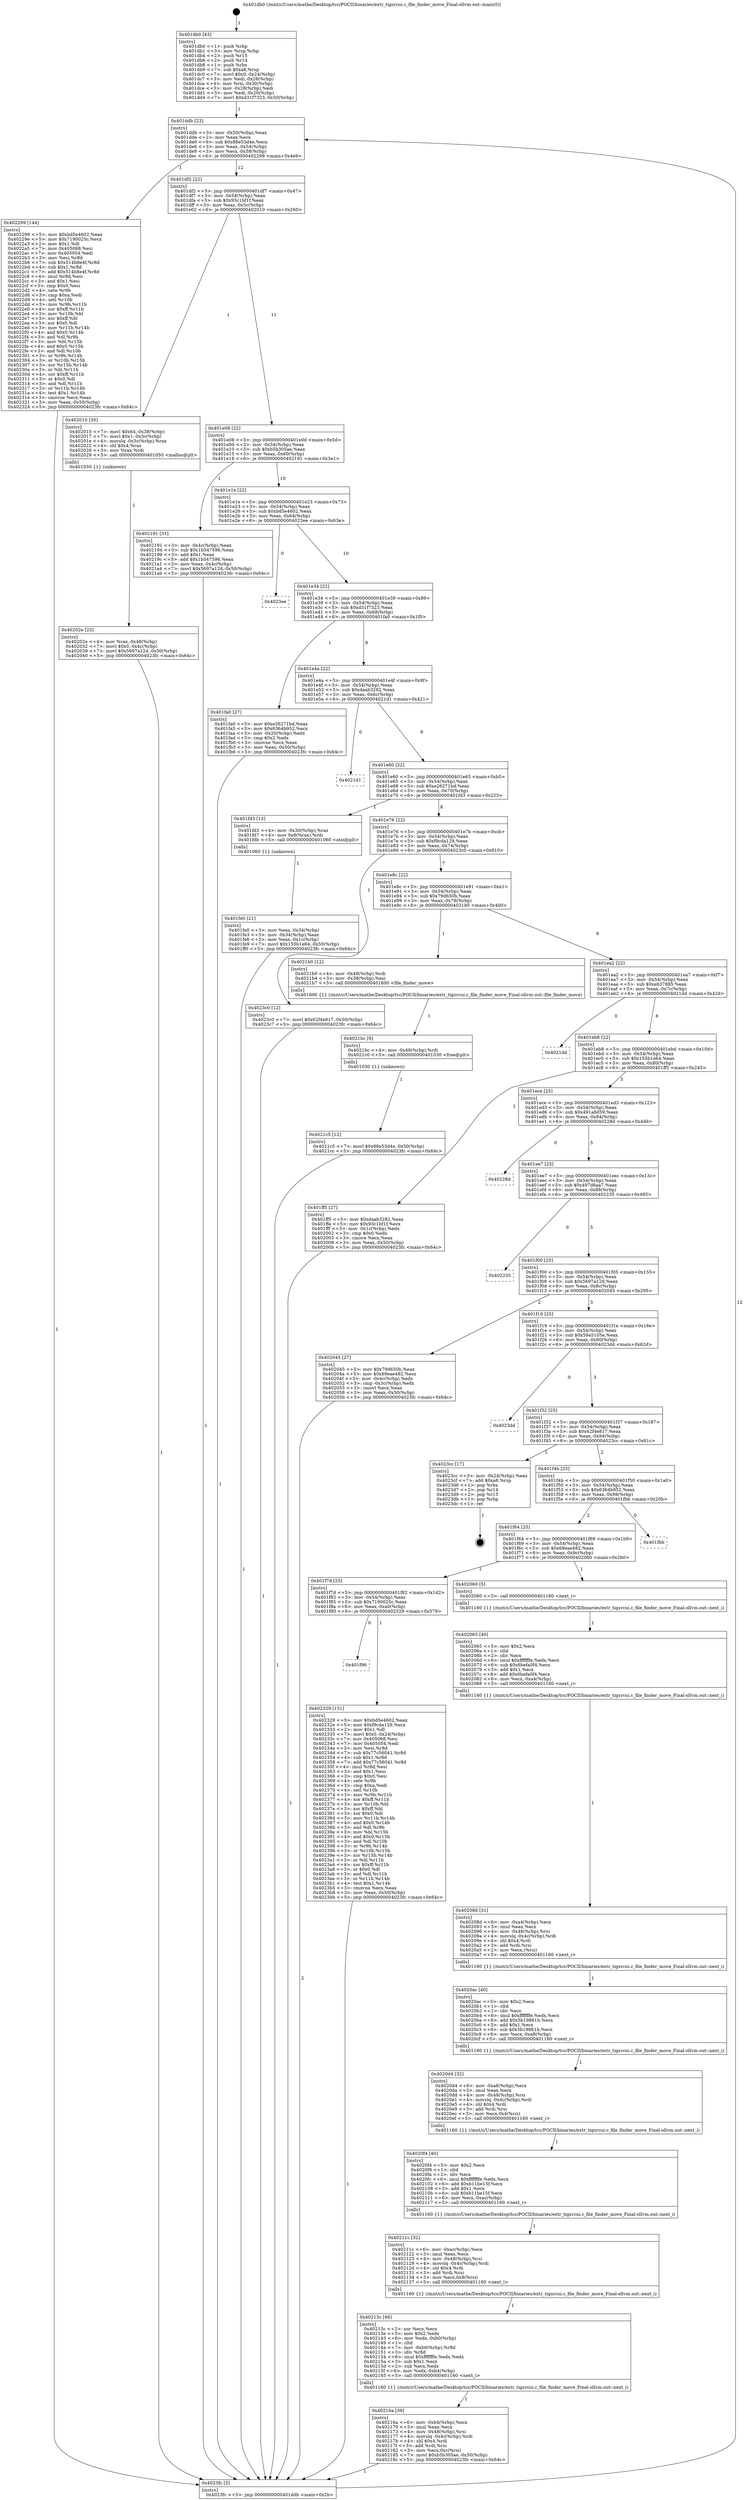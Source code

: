 digraph "0x401db0" {
  label = "0x401db0 (/mnt/c/Users/mathe/Desktop/tcc/POCII/binaries/extr_tigsrcui.c_file_finder_move_Final-ollvm.out::main(0))"
  labelloc = "t"
  node[shape=record]

  Entry [label="",width=0.3,height=0.3,shape=circle,fillcolor=black,style=filled]
  "0x401ddb" [label="{
     0x401ddb [23]\l
     | [instrs]\l
     &nbsp;&nbsp;0x401ddb \<+3\>: mov -0x50(%rbp),%eax\l
     &nbsp;&nbsp;0x401dde \<+2\>: mov %eax,%ecx\l
     &nbsp;&nbsp;0x401de0 \<+6\>: sub $0x88e53d4e,%ecx\l
     &nbsp;&nbsp;0x401de6 \<+3\>: mov %eax,-0x54(%rbp)\l
     &nbsp;&nbsp;0x401de9 \<+3\>: mov %ecx,-0x58(%rbp)\l
     &nbsp;&nbsp;0x401dec \<+6\>: je 0000000000402299 \<main+0x4e9\>\l
  }"]
  "0x402299" [label="{
     0x402299 [144]\l
     | [instrs]\l
     &nbsp;&nbsp;0x402299 \<+5\>: mov $0xbd5e4602,%eax\l
     &nbsp;&nbsp;0x40229e \<+5\>: mov $0x7190025c,%ecx\l
     &nbsp;&nbsp;0x4022a3 \<+2\>: mov $0x1,%dl\l
     &nbsp;&nbsp;0x4022a5 \<+7\>: mov 0x405068,%esi\l
     &nbsp;&nbsp;0x4022ac \<+7\>: mov 0x405054,%edi\l
     &nbsp;&nbsp;0x4022b3 \<+3\>: mov %esi,%r8d\l
     &nbsp;&nbsp;0x4022b6 \<+7\>: sub $0x514b8e4f,%r8d\l
     &nbsp;&nbsp;0x4022bd \<+4\>: sub $0x1,%r8d\l
     &nbsp;&nbsp;0x4022c1 \<+7\>: add $0x514b8e4f,%r8d\l
     &nbsp;&nbsp;0x4022c8 \<+4\>: imul %r8d,%esi\l
     &nbsp;&nbsp;0x4022cc \<+3\>: and $0x1,%esi\l
     &nbsp;&nbsp;0x4022cf \<+3\>: cmp $0x0,%esi\l
     &nbsp;&nbsp;0x4022d2 \<+4\>: sete %r9b\l
     &nbsp;&nbsp;0x4022d6 \<+3\>: cmp $0xa,%edi\l
     &nbsp;&nbsp;0x4022d9 \<+4\>: setl %r10b\l
     &nbsp;&nbsp;0x4022dd \<+3\>: mov %r9b,%r11b\l
     &nbsp;&nbsp;0x4022e0 \<+4\>: xor $0xff,%r11b\l
     &nbsp;&nbsp;0x4022e4 \<+3\>: mov %r10b,%bl\l
     &nbsp;&nbsp;0x4022e7 \<+3\>: xor $0xff,%bl\l
     &nbsp;&nbsp;0x4022ea \<+3\>: xor $0x0,%dl\l
     &nbsp;&nbsp;0x4022ed \<+3\>: mov %r11b,%r14b\l
     &nbsp;&nbsp;0x4022f0 \<+4\>: and $0x0,%r14b\l
     &nbsp;&nbsp;0x4022f4 \<+3\>: and %dl,%r9b\l
     &nbsp;&nbsp;0x4022f7 \<+3\>: mov %bl,%r15b\l
     &nbsp;&nbsp;0x4022fa \<+4\>: and $0x0,%r15b\l
     &nbsp;&nbsp;0x4022fe \<+3\>: and %dl,%r10b\l
     &nbsp;&nbsp;0x402301 \<+3\>: or %r9b,%r14b\l
     &nbsp;&nbsp;0x402304 \<+3\>: or %r10b,%r15b\l
     &nbsp;&nbsp;0x402307 \<+3\>: xor %r15b,%r14b\l
     &nbsp;&nbsp;0x40230a \<+3\>: or %bl,%r11b\l
     &nbsp;&nbsp;0x40230d \<+4\>: xor $0xff,%r11b\l
     &nbsp;&nbsp;0x402311 \<+3\>: or $0x0,%dl\l
     &nbsp;&nbsp;0x402314 \<+3\>: and %dl,%r11b\l
     &nbsp;&nbsp;0x402317 \<+3\>: or %r11b,%r14b\l
     &nbsp;&nbsp;0x40231a \<+4\>: test $0x1,%r14b\l
     &nbsp;&nbsp;0x40231e \<+3\>: cmovne %ecx,%eax\l
     &nbsp;&nbsp;0x402321 \<+3\>: mov %eax,-0x50(%rbp)\l
     &nbsp;&nbsp;0x402324 \<+5\>: jmp 00000000004023fc \<main+0x64c\>\l
  }"]
  "0x401df2" [label="{
     0x401df2 [22]\l
     | [instrs]\l
     &nbsp;&nbsp;0x401df2 \<+5\>: jmp 0000000000401df7 \<main+0x47\>\l
     &nbsp;&nbsp;0x401df7 \<+3\>: mov -0x54(%rbp),%eax\l
     &nbsp;&nbsp;0x401dfa \<+5\>: sub $0x93c1bf1f,%eax\l
     &nbsp;&nbsp;0x401dff \<+3\>: mov %eax,-0x5c(%rbp)\l
     &nbsp;&nbsp;0x401e02 \<+6\>: je 0000000000402010 \<main+0x260\>\l
  }"]
  Exit [label="",width=0.3,height=0.3,shape=circle,fillcolor=black,style=filled,peripheries=2]
  "0x402010" [label="{
     0x402010 [30]\l
     | [instrs]\l
     &nbsp;&nbsp;0x402010 \<+7\>: movl $0x64,-0x38(%rbp)\l
     &nbsp;&nbsp;0x402017 \<+7\>: movl $0x1,-0x3c(%rbp)\l
     &nbsp;&nbsp;0x40201e \<+4\>: movslq -0x3c(%rbp),%rax\l
     &nbsp;&nbsp;0x402022 \<+4\>: shl $0x4,%rax\l
     &nbsp;&nbsp;0x402026 \<+3\>: mov %rax,%rdi\l
     &nbsp;&nbsp;0x402029 \<+5\>: call 0000000000401050 \<malloc@plt\>\l
     | [calls]\l
     &nbsp;&nbsp;0x401050 \{1\} (unknown)\l
  }"]
  "0x401e08" [label="{
     0x401e08 [22]\l
     | [instrs]\l
     &nbsp;&nbsp;0x401e08 \<+5\>: jmp 0000000000401e0d \<main+0x5d\>\l
     &nbsp;&nbsp;0x401e0d \<+3\>: mov -0x54(%rbp),%eax\l
     &nbsp;&nbsp;0x401e10 \<+5\>: sub $0xb5b305ae,%eax\l
     &nbsp;&nbsp;0x401e15 \<+3\>: mov %eax,-0x60(%rbp)\l
     &nbsp;&nbsp;0x401e18 \<+6\>: je 0000000000402191 \<main+0x3e1\>\l
  }"]
  "0x401f96" [label="{
     0x401f96\l
  }", style=dashed]
  "0x402191" [label="{
     0x402191 [31]\l
     | [instrs]\l
     &nbsp;&nbsp;0x402191 \<+3\>: mov -0x4c(%rbp),%eax\l
     &nbsp;&nbsp;0x402194 \<+5\>: sub $0x1b547596,%eax\l
     &nbsp;&nbsp;0x402199 \<+3\>: add $0x1,%eax\l
     &nbsp;&nbsp;0x40219c \<+5\>: add $0x1b547596,%eax\l
     &nbsp;&nbsp;0x4021a1 \<+3\>: mov %eax,-0x4c(%rbp)\l
     &nbsp;&nbsp;0x4021a4 \<+7\>: movl $0x5697a12d,-0x50(%rbp)\l
     &nbsp;&nbsp;0x4021ab \<+5\>: jmp 00000000004023fc \<main+0x64c\>\l
  }"]
  "0x401e1e" [label="{
     0x401e1e [22]\l
     | [instrs]\l
     &nbsp;&nbsp;0x401e1e \<+5\>: jmp 0000000000401e23 \<main+0x73\>\l
     &nbsp;&nbsp;0x401e23 \<+3\>: mov -0x54(%rbp),%eax\l
     &nbsp;&nbsp;0x401e26 \<+5\>: sub $0xbd5e4602,%eax\l
     &nbsp;&nbsp;0x401e2b \<+3\>: mov %eax,-0x64(%rbp)\l
     &nbsp;&nbsp;0x401e2e \<+6\>: je 00000000004023ee \<main+0x63e\>\l
  }"]
  "0x402329" [label="{
     0x402329 [151]\l
     | [instrs]\l
     &nbsp;&nbsp;0x402329 \<+5\>: mov $0xbd5e4602,%eax\l
     &nbsp;&nbsp;0x40232e \<+5\>: mov $0xf9cda129,%ecx\l
     &nbsp;&nbsp;0x402333 \<+2\>: mov $0x1,%dl\l
     &nbsp;&nbsp;0x402335 \<+7\>: movl $0x0,-0x24(%rbp)\l
     &nbsp;&nbsp;0x40233c \<+7\>: mov 0x405068,%esi\l
     &nbsp;&nbsp;0x402343 \<+7\>: mov 0x405054,%edi\l
     &nbsp;&nbsp;0x40234a \<+3\>: mov %esi,%r8d\l
     &nbsp;&nbsp;0x40234d \<+7\>: sub $0x77c56041,%r8d\l
     &nbsp;&nbsp;0x402354 \<+4\>: sub $0x1,%r8d\l
     &nbsp;&nbsp;0x402358 \<+7\>: add $0x77c56041,%r8d\l
     &nbsp;&nbsp;0x40235f \<+4\>: imul %r8d,%esi\l
     &nbsp;&nbsp;0x402363 \<+3\>: and $0x1,%esi\l
     &nbsp;&nbsp;0x402366 \<+3\>: cmp $0x0,%esi\l
     &nbsp;&nbsp;0x402369 \<+4\>: sete %r9b\l
     &nbsp;&nbsp;0x40236d \<+3\>: cmp $0xa,%edi\l
     &nbsp;&nbsp;0x402370 \<+4\>: setl %r10b\l
     &nbsp;&nbsp;0x402374 \<+3\>: mov %r9b,%r11b\l
     &nbsp;&nbsp;0x402377 \<+4\>: xor $0xff,%r11b\l
     &nbsp;&nbsp;0x40237b \<+3\>: mov %r10b,%bl\l
     &nbsp;&nbsp;0x40237e \<+3\>: xor $0xff,%bl\l
     &nbsp;&nbsp;0x402381 \<+3\>: xor $0x0,%dl\l
     &nbsp;&nbsp;0x402384 \<+3\>: mov %r11b,%r14b\l
     &nbsp;&nbsp;0x402387 \<+4\>: and $0x0,%r14b\l
     &nbsp;&nbsp;0x40238b \<+3\>: and %dl,%r9b\l
     &nbsp;&nbsp;0x40238e \<+3\>: mov %bl,%r15b\l
     &nbsp;&nbsp;0x402391 \<+4\>: and $0x0,%r15b\l
     &nbsp;&nbsp;0x402395 \<+3\>: and %dl,%r10b\l
     &nbsp;&nbsp;0x402398 \<+3\>: or %r9b,%r14b\l
     &nbsp;&nbsp;0x40239b \<+3\>: or %r10b,%r15b\l
     &nbsp;&nbsp;0x40239e \<+3\>: xor %r15b,%r14b\l
     &nbsp;&nbsp;0x4023a1 \<+3\>: or %bl,%r11b\l
     &nbsp;&nbsp;0x4023a4 \<+4\>: xor $0xff,%r11b\l
     &nbsp;&nbsp;0x4023a8 \<+3\>: or $0x0,%dl\l
     &nbsp;&nbsp;0x4023ab \<+3\>: and %dl,%r11b\l
     &nbsp;&nbsp;0x4023ae \<+3\>: or %r11b,%r14b\l
     &nbsp;&nbsp;0x4023b1 \<+4\>: test $0x1,%r14b\l
     &nbsp;&nbsp;0x4023b5 \<+3\>: cmovne %ecx,%eax\l
     &nbsp;&nbsp;0x4023b8 \<+3\>: mov %eax,-0x50(%rbp)\l
     &nbsp;&nbsp;0x4023bb \<+5\>: jmp 00000000004023fc \<main+0x64c\>\l
  }"]
  "0x4023ee" [label="{
     0x4023ee\l
  }", style=dashed]
  "0x401e34" [label="{
     0x401e34 [22]\l
     | [instrs]\l
     &nbsp;&nbsp;0x401e34 \<+5\>: jmp 0000000000401e39 \<main+0x89\>\l
     &nbsp;&nbsp;0x401e39 \<+3\>: mov -0x54(%rbp),%eax\l
     &nbsp;&nbsp;0x401e3c \<+5\>: sub $0xd31f7323,%eax\l
     &nbsp;&nbsp;0x401e41 \<+3\>: mov %eax,-0x68(%rbp)\l
     &nbsp;&nbsp;0x401e44 \<+6\>: je 0000000000401fa0 \<main+0x1f0\>\l
  }"]
  "0x4021c5" [label="{
     0x4021c5 [12]\l
     | [instrs]\l
     &nbsp;&nbsp;0x4021c5 \<+7\>: movl $0x88e53d4e,-0x50(%rbp)\l
     &nbsp;&nbsp;0x4021cc \<+5\>: jmp 00000000004023fc \<main+0x64c\>\l
  }"]
  "0x401fa0" [label="{
     0x401fa0 [27]\l
     | [instrs]\l
     &nbsp;&nbsp;0x401fa0 \<+5\>: mov $0xe26271bd,%eax\l
     &nbsp;&nbsp;0x401fa5 \<+5\>: mov $0x6364b952,%ecx\l
     &nbsp;&nbsp;0x401faa \<+3\>: mov -0x20(%rbp),%edx\l
     &nbsp;&nbsp;0x401fad \<+3\>: cmp $0x2,%edx\l
     &nbsp;&nbsp;0x401fb0 \<+3\>: cmovne %ecx,%eax\l
     &nbsp;&nbsp;0x401fb3 \<+3\>: mov %eax,-0x50(%rbp)\l
     &nbsp;&nbsp;0x401fb6 \<+5\>: jmp 00000000004023fc \<main+0x64c\>\l
  }"]
  "0x401e4a" [label="{
     0x401e4a [22]\l
     | [instrs]\l
     &nbsp;&nbsp;0x401e4a \<+5\>: jmp 0000000000401e4f \<main+0x9f\>\l
     &nbsp;&nbsp;0x401e4f \<+3\>: mov -0x54(%rbp),%eax\l
     &nbsp;&nbsp;0x401e52 \<+5\>: sub $0xdaab3282,%eax\l
     &nbsp;&nbsp;0x401e57 \<+3\>: mov %eax,-0x6c(%rbp)\l
     &nbsp;&nbsp;0x401e5a \<+6\>: je 00000000004021d1 \<main+0x421\>\l
  }"]
  "0x4023fc" [label="{
     0x4023fc [5]\l
     | [instrs]\l
     &nbsp;&nbsp;0x4023fc \<+5\>: jmp 0000000000401ddb \<main+0x2b\>\l
  }"]
  "0x401db0" [label="{
     0x401db0 [43]\l
     | [instrs]\l
     &nbsp;&nbsp;0x401db0 \<+1\>: push %rbp\l
     &nbsp;&nbsp;0x401db1 \<+3\>: mov %rsp,%rbp\l
     &nbsp;&nbsp;0x401db4 \<+2\>: push %r15\l
     &nbsp;&nbsp;0x401db6 \<+2\>: push %r14\l
     &nbsp;&nbsp;0x401db8 \<+1\>: push %rbx\l
     &nbsp;&nbsp;0x401db9 \<+7\>: sub $0xa8,%rsp\l
     &nbsp;&nbsp;0x401dc0 \<+7\>: movl $0x0,-0x24(%rbp)\l
     &nbsp;&nbsp;0x401dc7 \<+3\>: mov %edi,-0x28(%rbp)\l
     &nbsp;&nbsp;0x401dca \<+4\>: mov %rsi,-0x30(%rbp)\l
     &nbsp;&nbsp;0x401dce \<+3\>: mov -0x28(%rbp),%edi\l
     &nbsp;&nbsp;0x401dd1 \<+3\>: mov %edi,-0x20(%rbp)\l
     &nbsp;&nbsp;0x401dd4 \<+7\>: movl $0xd31f7323,-0x50(%rbp)\l
  }"]
  "0x4021bc" [label="{
     0x4021bc [9]\l
     | [instrs]\l
     &nbsp;&nbsp;0x4021bc \<+4\>: mov -0x48(%rbp),%rdi\l
     &nbsp;&nbsp;0x4021c0 \<+5\>: call 0000000000401030 \<free@plt\>\l
     | [calls]\l
     &nbsp;&nbsp;0x401030 \{1\} (unknown)\l
  }"]
  "0x4021d1" [label="{
     0x4021d1\l
  }", style=dashed]
  "0x401e60" [label="{
     0x401e60 [22]\l
     | [instrs]\l
     &nbsp;&nbsp;0x401e60 \<+5\>: jmp 0000000000401e65 \<main+0xb5\>\l
     &nbsp;&nbsp;0x401e65 \<+3\>: mov -0x54(%rbp),%eax\l
     &nbsp;&nbsp;0x401e68 \<+5\>: sub $0xe26271bd,%eax\l
     &nbsp;&nbsp;0x401e6d \<+3\>: mov %eax,-0x70(%rbp)\l
     &nbsp;&nbsp;0x401e70 \<+6\>: je 0000000000401fd3 \<main+0x223\>\l
  }"]
  "0x40216a" [label="{
     0x40216a [39]\l
     | [instrs]\l
     &nbsp;&nbsp;0x40216a \<+6\>: mov -0xb4(%rbp),%ecx\l
     &nbsp;&nbsp;0x402170 \<+3\>: imul %eax,%ecx\l
     &nbsp;&nbsp;0x402173 \<+4\>: mov -0x48(%rbp),%rsi\l
     &nbsp;&nbsp;0x402177 \<+4\>: movslq -0x4c(%rbp),%rdi\l
     &nbsp;&nbsp;0x40217b \<+4\>: shl $0x4,%rdi\l
     &nbsp;&nbsp;0x40217f \<+3\>: add %rdi,%rsi\l
     &nbsp;&nbsp;0x402182 \<+3\>: mov %ecx,0xc(%rsi)\l
     &nbsp;&nbsp;0x402185 \<+7\>: movl $0xb5b305ae,-0x50(%rbp)\l
     &nbsp;&nbsp;0x40218c \<+5\>: jmp 00000000004023fc \<main+0x64c\>\l
  }"]
  "0x401fd3" [label="{
     0x401fd3 [13]\l
     | [instrs]\l
     &nbsp;&nbsp;0x401fd3 \<+4\>: mov -0x30(%rbp),%rax\l
     &nbsp;&nbsp;0x401fd7 \<+4\>: mov 0x8(%rax),%rdi\l
     &nbsp;&nbsp;0x401fdb \<+5\>: call 0000000000401060 \<atoi@plt\>\l
     | [calls]\l
     &nbsp;&nbsp;0x401060 \{1\} (unknown)\l
  }"]
  "0x401e76" [label="{
     0x401e76 [22]\l
     | [instrs]\l
     &nbsp;&nbsp;0x401e76 \<+5\>: jmp 0000000000401e7b \<main+0xcb\>\l
     &nbsp;&nbsp;0x401e7b \<+3\>: mov -0x54(%rbp),%eax\l
     &nbsp;&nbsp;0x401e7e \<+5\>: sub $0xf9cda129,%eax\l
     &nbsp;&nbsp;0x401e83 \<+3\>: mov %eax,-0x74(%rbp)\l
     &nbsp;&nbsp;0x401e86 \<+6\>: je 00000000004023c0 \<main+0x610\>\l
  }"]
  "0x401fe0" [label="{
     0x401fe0 [21]\l
     | [instrs]\l
     &nbsp;&nbsp;0x401fe0 \<+3\>: mov %eax,-0x34(%rbp)\l
     &nbsp;&nbsp;0x401fe3 \<+3\>: mov -0x34(%rbp),%eax\l
     &nbsp;&nbsp;0x401fe6 \<+3\>: mov %eax,-0x1c(%rbp)\l
     &nbsp;&nbsp;0x401fe9 \<+7\>: movl $0x155b1e64,-0x50(%rbp)\l
     &nbsp;&nbsp;0x401ff0 \<+5\>: jmp 00000000004023fc \<main+0x64c\>\l
  }"]
  "0x40213c" [label="{
     0x40213c [46]\l
     | [instrs]\l
     &nbsp;&nbsp;0x40213c \<+2\>: xor %ecx,%ecx\l
     &nbsp;&nbsp;0x40213e \<+5\>: mov $0x2,%edx\l
     &nbsp;&nbsp;0x402143 \<+6\>: mov %edx,-0xb0(%rbp)\l
     &nbsp;&nbsp;0x402149 \<+1\>: cltd\l
     &nbsp;&nbsp;0x40214a \<+7\>: mov -0xb0(%rbp),%r8d\l
     &nbsp;&nbsp;0x402151 \<+3\>: idiv %r8d\l
     &nbsp;&nbsp;0x402154 \<+6\>: imul $0xfffffffe,%edx,%edx\l
     &nbsp;&nbsp;0x40215a \<+3\>: sub $0x1,%ecx\l
     &nbsp;&nbsp;0x40215d \<+2\>: sub %ecx,%edx\l
     &nbsp;&nbsp;0x40215f \<+6\>: mov %edx,-0xb4(%rbp)\l
     &nbsp;&nbsp;0x402165 \<+5\>: call 0000000000401160 \<next_i\>\l
     | [calls]\l
     &nbsp;&nbsp;0x401160 \{1\} (/mnt/c/Users/mathe/Desktop/tcc/POCII/binaries/extr_tigsrcui.c_file_finder_move_Final-ollvm.out::next_i)\l
  }"]
  "0x4023c0" [label="{
     0x4023c0 [12]\l
     | [instrs]\l
     &nbsp;&nbsp;0x4023c0 \<+7\>: movl $0x62f4e817,-0x50(%rbp)\l
     &nbsp;&nbsp;0x4023c7 \<+5\>: jmp 00000000004023fc \<main+0x64c\>\l
  }"]
  "0x401e8c" [label="{
     0x401e8c [22]\l
     | [instrs]\l
     &nbsp;&nbsp;0x401e8c \<+5\>: jmp 0000000000401e91 \<main+0xe1\>\l
     &nbsp;&nbsp;0x401e91 \<+3\>: mov -0x54(%rbp),%eax\l
     &nbsp;&nbsp;0x401e94 \<+5\>: sub $0x79d650b,%eax\l
     &nbsp;&nbsp;0x401e99 \<+3\>: mov %eax,-0x78(%rbp)\l
     &nbsp;&nbsp;0x401e9c \<+6\>: je 00000000004021b0 \<main+0x400\>\l
  }"]
  "0x40211c" [label="{
     0x40211c [32]\l
     | [instrs]\l
     &nbsp;&nbsp;0x40211c \<+6\>: mov -0xac(%rbp),%ecx\l
     &nbsp;&nbsp;0x402122 \<+3\>: imul %eax,%ecx\l
     &nbsp;&nbsp;0x402125 \<+4\>: mov -0x48(%rbp),%rsi\l
     &nbsp;&nbsp;0x402129 \<+4\>: movslq -0x4c(%rbp),%rdi\l
     &nbsp;&nbsp;0x40212d \<+4\>: shl $0x4,%rdi\l
     &nbsp;&nbsp;0x402131 \<+3\>: add %rdi,%rsi\l
     &nbsp;&nbsp;0x402134 \<+3\>: mov %ecx,0x8(%rsi)\l
     &nbsp;&nbsp;0x402137 \<+5\>: call 0000000000401160 \<next_i\>\l
     | [calls]\l
     &nbsp;&nbsp;0x401160 \{1\} (/mnt/c/Users/mathe/Desktop/tcc/POCII/binaries/extr_tigsrcui.c_file_finder_move_Final-ollvm.out::next_i)\l
  }"]
  "0x4021b0" [label="{
     0x4021b0 [12]\l
     | [instrs]\l
     &nbsp;&nbsp;0x4021b0 \<+4\>: mov -0x48(%rbp),%rdi\l
     &nbsp;&nbsp;0x4021b4 \<+3\>: mov -0x38(%rbp),%esi\l
     &nbsp;&nbsp;0x4021b7 \<+5\>: call 0000000000401600 \<file_finder_move\>\l
     | [calls]\l
     &nbsp;&nbsp;0x401600 \{1\} (/mnt/c/Users/mathe/Desktop/tcc/POCII/binaries/extr_tigsrcui.c_file_finder_move_Final-ollvm.out::file_finder_move)\l
  }"]
  "0x401ea2" [label="{
     0x401ea2 [22]\l
     | [instrs]\l
     &nbsp;&nbsp;0x401ea2 \<+5\>: jmp 0000000000401ea7 \<main+0xf7\>\l
     &nbsp;&nbsp;0x401ea7 \<+3\>: mov -0x54(%rbp),%eax\l
     &nbsp;&nbsp;0x401eaa \<+5\>: sub $0xeb37885,%eax\l
     &nbsp;&nbsp;0x401eaf \<+3\>: mov %eax,-0x7c(%rbp)\l
     &nbsp;&nbsp;0x401eb2 \<+6\>: je 00000000004021dd \<main+0x42d\>\l
  }"]
  "0x4020f4" [label="{
     0x4020f4 [40]\l
     | [instrs]\l
     &nbsp;&nbsp;0x4020f4 \<+5\>: mov $0x2,%ecx\l
     &nbsp;&nbsp;0x4020f9 \<+1\>: cltd\l
     &nbsp;&nbsp;0x4020fa \<+2\>: idiv %ecx\l
     &nbsp;&nbsp;0x4020fc \<+6\>: imul $0xfffffffe,%edx,%ecx\l
     &nbsp;&nbsp;0x402102 \<+6\>: add $0xb11be15f,%ecx\l
     &nbsp;&nbsp;0x402108 \<+3\>: add $0x1,%ecx\l
     &nbsp;&nbsp;0x40210b \<+6\>: sub $0xb11be15f,%ecx\l
     &nbsp;&nbsp;0x402111 \<+6\>: mov %ecx,-0xac(%rbp)\l
     &nbsp;&nbsp;0x402117 \<+5\>: call 0000000000401160 \<next_i\>\l
     | [calls]\l
     &nbsp;&nbsp;0x401160 \{1\} (/mnt/c/Users/mathe/Desktop/tcc/POCII/binaries/extr_tigsrcui.c_file_finder_move_Final-ollvm.out::next_i)\l
  }"]
  "0x4021dd" [label="{
     0x4021dd\l
  }", style=dashed]
  "0x401eb8" [label="{
     0x401eb8 [22]\l
     | [instrs]\l
     &nbsp;&nbsp;0x401eb8 \<+5\>: jmp 0000000000401ebd \<main+0x10d\>\l
     &nbsp;&nbsp;0x401ebd \<+3\>: mov -0x54(%rbp),%eax\l
     &nbsp;&nbsp;0x401ec0 \<+5\>: sub $0x155b1e64,%eax\l
     &nbsp;&nbsp;0x401ec5 \<+3\>: mov %eax,-0x80(%rbp)\l
     &nbsp;&nbsp;0x401ec8 \<+6\>: je 0000000000401ff5 \<main+0x245\>\l
  }"]
  "0x4020d4" [label="{
     0x4020d4 [32]\l
     | [instrs]\l
     &nbsp;&nbsp;0x4020d4 \<+6\>: mov -0xa8(%rbp),%ecx\l
     &nbsp;&nbsp;0x4020da \<+3\>: imul %eax,%ecx\l
     &nbsp;&nbsp;0x4020dd \<+4\>: mov -0x48(%rbp),%rsi\l
     &nbsp;&nbsp;0x4020e1 \<+4\>: movslq -0x4c(%rbp),%rdi\l
     &nbsp;&nbsp;0x4020e5 \<+4\>: shl $0x4,%rdi\l
     &nbsp;&nbsp;0x4020e9 \<+3\>: add %rdi,%rsi\l
     &nbsp;&nbsp;0x4020ec \<+3\>: mov %ecx,0x4(%rsi)\l
     &nbsp;&nbsp;0x4020ef \<+5\>: call 0000000000401160 \<next_i\>\l
     | [calls]\l
     &nbsp;&nbsp;0x401160 \{1\} (/mnt/c/Users/mathe/Desktop/tcc/POCII/binaries/extr_tigsrcui.c_file_finder_move_Final-ollvm.out::next_i)\l
  }"]
  "0x401ff5" [label="{
     0x401ff5 [27]\l
     | [instrs]\l
     &nbsp;&nbsp;0x401ff5 \<+5\>: mov $0xdaab3282,%eax\l
     &nbsp;&nbsp;0x401ffa \<+5\>: mov $0x93c1bf1f,%ecx\l
     &nbsp;&nbsp;0x401fff \<+3\>: mov -0x1c(%rbp),%edx\l
     &nbsp;&nbsp;0x402002 \<+3\>: cmp $0x0,%edx\l
     &nbsp;&nbsp;0x402005 \<+3\>: cmove %ecx,%eax\l
     &nbsp;&nbsp;0x402008 \<+3\>: mov %eax,-0x50(%rbp)\l
     &nbsp;&nbsp;0x40200b \<+5\>: jmp 00000000004023fc \<main+0x64c\>\l
  }"]
  "0x401ece" [label="{
     0x401ece [25]\l
     | [instrs]\l
     &nbsp;&nbsp;0x401ece \<+5\>: jmp 0000000000401ed3 \<main+0x123\>\l
     &nbsp;&nbsp;0x401ed3 \<+3\>: mov -0x54(%rbp),%eax\l
     &nbsp;&nbsp;0x401ed6 \<+5\>: sub $0x491a8d59,%eax\l
     &nbsp;&nbsp;0x401edb \<+6\>: mov %eax,-0x84(%rbp)\l
     &nbsp;&nbsp;0x401ee1 \<+6\>: je 000000000040228d \<main+0x4dd\>\l
  }"]
  "0x40202e" [label="{
     0x40202e [23]\l
     | [instrs]\l
     &nbsp;&nbsp;0x40202e \<+4\>: mov %rax,-0x48(%rbp)\l
     &nbsp;&nbsp;0x402032 \<+7\>: movl $0x0,-0x4c(%rbp)\l
     &nbsp;&nbsp;0x402039 \<+7\>: movl $0x5697a12d,-0x50(%rbp)\l
     &nbsp;&nbsp;0x402040 \<+5\>: jmp 00000000004023fc \<main+0x64c\>\l
  }"]
  "0x4020ac" [label="{
     0x4020ac [40]\l
     | [instrs]\l
     &nbsp;&nbsp;0x4020ac \<+5\>: mov $0x2,%ecx\l
     &nbsp;&nbsp;0x4020b1 \<+1\>: cltd\l
     &nbsp;&nbsp;0x4020b2 \<+2\>: idiv %ecx\l
     &nbsp;&nbsp;0x4020b4 \<+6\>: imul $0xfffffffe,%edx,%ecx\l
     &nbsp;&nbsp;0x4020ba \<+6\>: add $0x5b19861b,%ecx\l
     &nbsp;&nbsp;0x4020c0 \<+3\>: add $0x1,%ecx\l
     &nbsp;&nbsp;0x4020c3 \<+6\>: sub $0x5b19861b,%ecx\l
     &nbsp;&nbsp;0x4020c9 \<+6\>: mov %ecx,-0xa8(%rbp)\l
     &nbsp;&nbsp;0x4020cf \<+5\>: call 0000000000401160 \<next_i\>\l
     | [calls]\l
     &nbsp;&nbsp;0x401160 \{1\} (/mnt/c/Users/mathe/Desktop/tcc/POCII/binaries/extr_tigsrcui.c_file_finder_move_Final-ollvm.out::next_i)\l
  }"]
  "0x40228d" [label="{
     0x40228d\l
  }", style=dashed]
  "0x401ee7" [label="{
     0x401ee7 [25]\l
     | [instrs]\l
     &nbsp;&nbsp;0x401ee7 \<+5\>: jmp 0000000000401eec \<main+0x13c\>\l
     &nbsp;&nbsp;0x401eec \<+3\>: mov -0x54(%rbp),%eax\l
     &nbsp;&nbsp;0x401eef \<+5\>: sub $0x497d6aa7,%eax\l
     &nbsp;&nbsp;0x401ef4 \<+6\>: mov %eax,-0x88(%rbp)\l
     &nbsp;&nbsp;0x401efa \<+6\>: je 0000000000402235 \<main+0x485\>\l
  }"]
  "0x40208d" [label="{
     0x40208d [31]\l
     | [instrs]\l
     &nbsp;&nbsp;0x40208d \<+6\>: mov -0xa4(%rbp),%ecx\l
     &nbsp;&nbsp;0x402093 \<+3\>: imul %eax,%ecx\l
     &nbsp;&nbsp;0x402096 \<+4\>: mov -0x48(%rbp),%rsi\l
     &nbsp;&nbsp;0x40209a \<+4\>: movslq -0x4c(%rbp),%rdi\l
     &nbsp;&nbsp;0x40209e \<+4\>: shl $0x4,%rdi\l
     &nbsp;&nbsp;0x4020a2 \<+3\>: add %rdi,%rsi\l
     &nbsp;&nbsp;0x4020a5 \<+2\>: mov %ecx,(%rsi)\l
     &nbsp;&nbsp;0x4020a7 \<+5\>: call 0000000000401160 \<next_i\>\l
     | [calls]\l
     &nbsp;&nbsp;0x401160 \{1\} (/mnt/c/Users/mathe/Desktop/tcc/POCII/binaries/extr_tigsrcui.c_file_finder_move_Final-ollvm.out::next_i)\l
  }"]
  "0x402235" [label="{
     0x402235\l
  }", style=dashed]
  "0x401f00" [label="{
     0x401f00 [25]\l
     | [instrs]\l
     &nbsp;&nbsp;0x401f00 \<+5\>: jmp 0000000000401f05 \<main+0x155\>\l
     &nbsp;&nbsp;0x401f05 \<+3\>: mov -0x54(%rbp),%eax\l
     &nbsp;&nbsp;0x401f08 \<+5\>: sub $0x5697a12d,%eax\l
     &nbsp;&nbsp;0x401f0d \<+6\>: mov %eax,-0x8c(%rbp)\l
     &nbsp;&nbsp;0x401f13 \<+6\>: je 0000000000402045 \<main+0x295\>\l
  }"]
  "0x402065" [label="{
     0x402065 [40]\l
     | [instrs]\l
     &nbsp;&nbsp;0x402065 \<+5\>: mov $0x2,%ecx\l
     &nbsp;&nbsp;0x40206a \<+1\>: cltd\l
     &nbsp;&nbsp;0x40206b \<+2\>: idiv %ecx\l
     &nbsp;&nbsp;0x40206d \<+6\>: imul $0xfffffffe,%edx,%ecx\l
     &nbsp;&nbsp;0x402073 \<+6\>: sub $0x6befa0f4,%ecx\l
     &nbsp;&nbsp;0x402079 \<+3\>: add $0x1,%ecx\l
     &nbsp;&nbsp;0x40207c \<+6\>: add $0x6befa0f4,%ecx\l
     &nbsp;&nbsp;0x402082 \<+6\>: mov %ecx,-0xa4(%rbp)\l
     &nbsp;&nbsp;0x402088 \<+5\>: call 0000000000401160 \<next_i\>\l
     | [calls]\l
     &nbsp;&nbsp;0x401160 \{1\} (/mnt/c/Users/mathe/Desktop/tcc/POCII/binaries/extr_tigsrcui.c_file_finder_move_Final-ollvm.out::next_i)\l
  }"]
  "0x402045" [label="{
     0x402045 [27]\l
     | [instrs]\l
     &nbsp;&nbsp;0x402045 \<+5\>: mov $0x79d650b,%eax\l
     &nbsp;&nbsp;0x40204a \<+5\>: mov $0x69eae482,%ecx\l
     &nbsp;&nbsp;0x40204f \<+3\>: mov -0x4c(%rbp),%edx\l
     &nbsp;&nbsp;0x402052 \<+3\>: cmp -0x3c(%rbp),%edx\l
     &nbsp;&nbsp;0x402055 \<+3\>: cmovl %ecx,%eax\l
     &nbsp;&nbsp;0x402058 \<+3\>: mov %eax,-0x50(%rbp)\l
     &nbsp;&nbsp;0x40205b \<+5\>: jmp 00000000004023fc \<main+0x64c\>\l
  }"]
  "0x401f19" [label="{
     0x401f19 [25]\l
     | [instrs]\l
     &nbsp;&nbsp;0x401f19 \<+5\>: jmp 0000000000401f1e \<main+0x16e\>\l
     &nbsp;&nbsp;0x401f1e \<+3\>: mov -0x54(%rbp),%eax\l
     &nbsp;&nbsp;0x401f21 \<+5\>: sub $0x59a5105e,%eax\l
     &nbsp;&nbsp;0x401f26 \<+6\>: mov %eax,-0x90(%rbp)\l
     &nbsp;&nbsp;0x401f2c \<+6\>: je 00000000004023dd \<main+0x62d\>\l
  }"]
  "0x401f7d" [label="{
     0x401f7d [25]\l
     | [instrs]\l
     &nbsp;&nbsp;0x401f7d \<+5\>: jmp 0000000000401f82 \<main+0x1d2\>\l
     &nbsp;&nbsp;0x401f82 \<+3\>: mov -0x54(%rbp),%eax\l
     &nbsp;&nbsp;0x401f85 \<+5\>: sub $0x7190025c,%eax\l
     &nbsp;&nbsp;0x401f8a \<+6\>: mov %eax,-0xa0(%rbp)\l
     &nbsp;&nbsp;0x401f90 \<+6\>: je 0000000000402329 \<main+0x579\>\l
  }"]
  "0x4023dd" [label="{
     0x4023dd\l
  }", style=dashed]
  "0x401f32" [label="{
     0x401f32 [25]\l
     | [instrs]\l
     &nbsp;&nbsp;0x401f32 \<+5\>: jmp 0000000000401f37 \<main+0x187\>\l
     &nbsp;&nbsp;0x401f37 \<+3\>: mov -0x54(%rbp),%eax\l
     &nbsp;&nbsp;0x401f3a \<+5\>: sub $0x62f4e817,%eax\l
     &nbsp;&nbsp;0x401f3f \<+6\>: mov %eax,-0x94(%rbp)\l
     &nbsp;&nbsp;0x401f45 \<+6\>: je 00000000004023cc \<main+0x61c\>\l
  }"]
  "0x402060" [label="{
     0x402060 [5]\l
     | [instrs]\l
     &nbsp;&nbsp;0x402060 \<+5\>: call 0000000000401160 \<next_i\>\l
     | [calls]\l
     &nbsp;&nbsp;0x401160 \{1\} (/mnt/c/Users/mathe/Desktop/tcc/POCII/binaries/extr_tigsrcui.c_file_finder_move_Final-ollvm.out::next_i)\l
  }"]
  "0x4023cc" [label="{
     0x4023cc [17]\l
     | [instrs]\l
     &nbsp;&nbsp;0x4023cc \<+3\>: mov -0x24(%rbp),%eax\l
     &nbsp;&nbsp;0x4023cf \<+7\>: add $0xa8,%rsp\l
     &nbsp;&nbsp;0x4023d6 \<+1\>: pop %rbx\l
     &nbsp;&nbsp;0x4023d7 \<+2\>: pop %r14\l
     &nbsp;&nbsp;0x4023d9 \<+2\>: pop %r15\l
     &nbsp;&nbsp;0x4023db \<+1\>: pop %rbp\l
     &nbsp;&nbsp;0x4023dc \<+1\>: ret\l
  }"]
  "0x401f4b" [label="{
     0x401f4b [25]\l
     | [instrs]\l
     &nbsp;&nbsp;0x401f4b \<+5\>: jmp 0000000000401f50 \<main+0x1a0\>\l
     &nbsp;&nbsp;0x401f50 \<+3\>: mov -0x54(%rbp),%eax\l
     &nbsp;&nbsp;0x401f53 \<+5\>: sub $0x6364b952,%eax\l
     &nbsp;&nbsp;0x401f58 \<+6\>: mov %eax,-0x98(%rbp)\l
     &nbsp;&nbsp;0x401f5e \<+6\>: je 0000000000401fbb \<main+0x20b\>\l
  }"]
  "0x401f64" [label="{
     0x401f64 [25]\l
     | [instrs]\l
     &nbsp;&nbsp;0x401f64 \<+5\>: jmp 0000000000401f69 \<main+0x1b9\>\l
     &nbsp;&nbsp;0x401f69 \<+3\>: mov -0x54(%rbp),%eax\l
     &nbsp;&nbsp;0x401f6c \<+5\>: sub $0x69eae482,%eax\l
     &nbsp;&nbsp;0x401f71 \<+6\>: mov %eax,-0x9c(%rbp)\l
     &nbsp;&nbsp;0x401f77 \<+6\>: je 0000000000402060 \<main+0x2b0\>\l
  }"]
  "0x401fbb" [label="{
     0x401fbb\l
  }", style=dashed]
  Entry -> "0x401db0" [label=" 1"]
  "0x401ddb" -> "0x402299" [label=" 1"]
  "0x401ddb" -> "0x401df2" [label=" 12"]
  "0x4023cc" -> Exit [label=" 1"]
  "0x401df2" -> "0x402010" [label=" 1"]
  "0x401df2" -> "0x401e08" [label=" 11"]
  "0x4023c0" -> "0x4023fc" [label=" 1"]
  "0x401e08" -> "0x402191" [label=" 1"]
  "0x401e08" -> "0x401e1e" [label=" 10"]
  "0x402329" -> "0x4023fc" [label=" 1"]
  "0x401e1e" -> "0x4023ee" [label=" 0"]
  "0x401e1e" -> "0x401e34" [label=" 10"]
  "0x401f7d" -> "0x401f96" [label=" 0"]
  "0x401e34" -> "0x401fa0" [label=" 1"]
  "0x401e34" -> "0x401e4a" [label=" 9"]
  "0x401fa0" -> "0x4023fc" [label=" 1"]
  "0x401db0" -> "0x401ddb" [label=" 1"]
  "0x4023fc" -> "0x401ddb" [label=" 12"]
  "0x401f7d" -> "0x402329" [label=" 1"]
  "0x401e4a" -> "0x4021d1" [label=" 0"]
  "0x401e4a" -> "0x401e60" [label=" 9"]
  "0x402299" -> "0x4023fc" [label=" 1"]
  "0x401e60" -> "0x401fd3" [label=" 1"]
  "0x401e60" -> "0x401e76" [label=" 8"]
  "0x401fd3" -> "0x401fe0" [label=" 1"]
  "0x401fe0" -> "0x4023fc" [label=" 1"]
  "0x4021c5" -> "0x4023fc" [label=" 1"]
  "0x401e76" -> "0x4023c0" [label=" 1"]
  "0x401e76" -> "0x401e8c" [label=" 7"]
  "0x4021bc" -> "0x4021c5" [label=" 1"]
  "0x401e8c" -> "0x4021b0" [label=" 1"]
  "0x401e8c" -> "0x401ea2" [label=" 6"]
  "0x4021b0" -> "0x4021bc" [label=" 1"]
  "0x401ea2" -> "0x4021dd" [label=" 0"]
  "0x401ea2" -> "0x401eb8" [label=" 6"]
  "0x402191" -> "0x4023fc" [label=" 1"]
  "0x401eb8" -> "0x401ff5" [label=" 1"]
  "0x401eb8" -> "0x401ece" [label=" 5"]
  "0x401ff5" -> "0x4023fc" [label=" 1"]
  "0x402010" -> "0x40202e" [label=" 1"]
  "0x40202e" -> "0x4023fc" [label=" 1"]
  "0x40216a" -> "0x4023fc" [label=" 1"]
  "0x401ece" -> "0x40228d" [label=" 0"]
  "0x401ece" -> "0x401ee7" [label=" 5"]
  "0x40213c" -> "0x40216a" [label=" 1"]
  "0x401ee7" -> "0x402235" [label=" 0"]
  "0x401ee7" -> "0x401f00" [label=" 5"]
  "0x40211c" -> "0x40213c" [label=" 1"]
  "0x401f00" -> "0x402045" [label=" 2"]
  "0x401f00" -> "0x401f19" [label=" 3"]
  "0x402045" -> "0x4023fc" [label=" 2"]
  "0x4020f4" -> "0x40211c" [label=" 1"]
  "0x401f19" -> "0x4023dd" [label=" 0"]
  "0x401f19" -> "0x401f32" [label=" 3"]
  "0x4020d4" -> "0x4020f4" [label=" 1"]
  "0x401f32" -> "0x4023cc" [label=" 1"]
  "0x401f32" -> "0x401f4b" [label=" 2"]
  "0x4020ac" -> "0x4020d4" [label=" 1"]
  "0x401f4b" -> "0x401fbb" [label=" 0"]
  "0x401f4b" -> "0x401f64" [label=" 2"]
  "0x40208d" -> "0x4020ac" [label=" 1"]
  "0x401f64" -> "0x402060" [label=" 1"]
  "0x401f64" -> "0x401f7d" [label=" 1"]
  "0x402060" -> "0x402065" [label=" 1"]
  "0x402065" -> "0x40208d" [label=" 1"]
}
